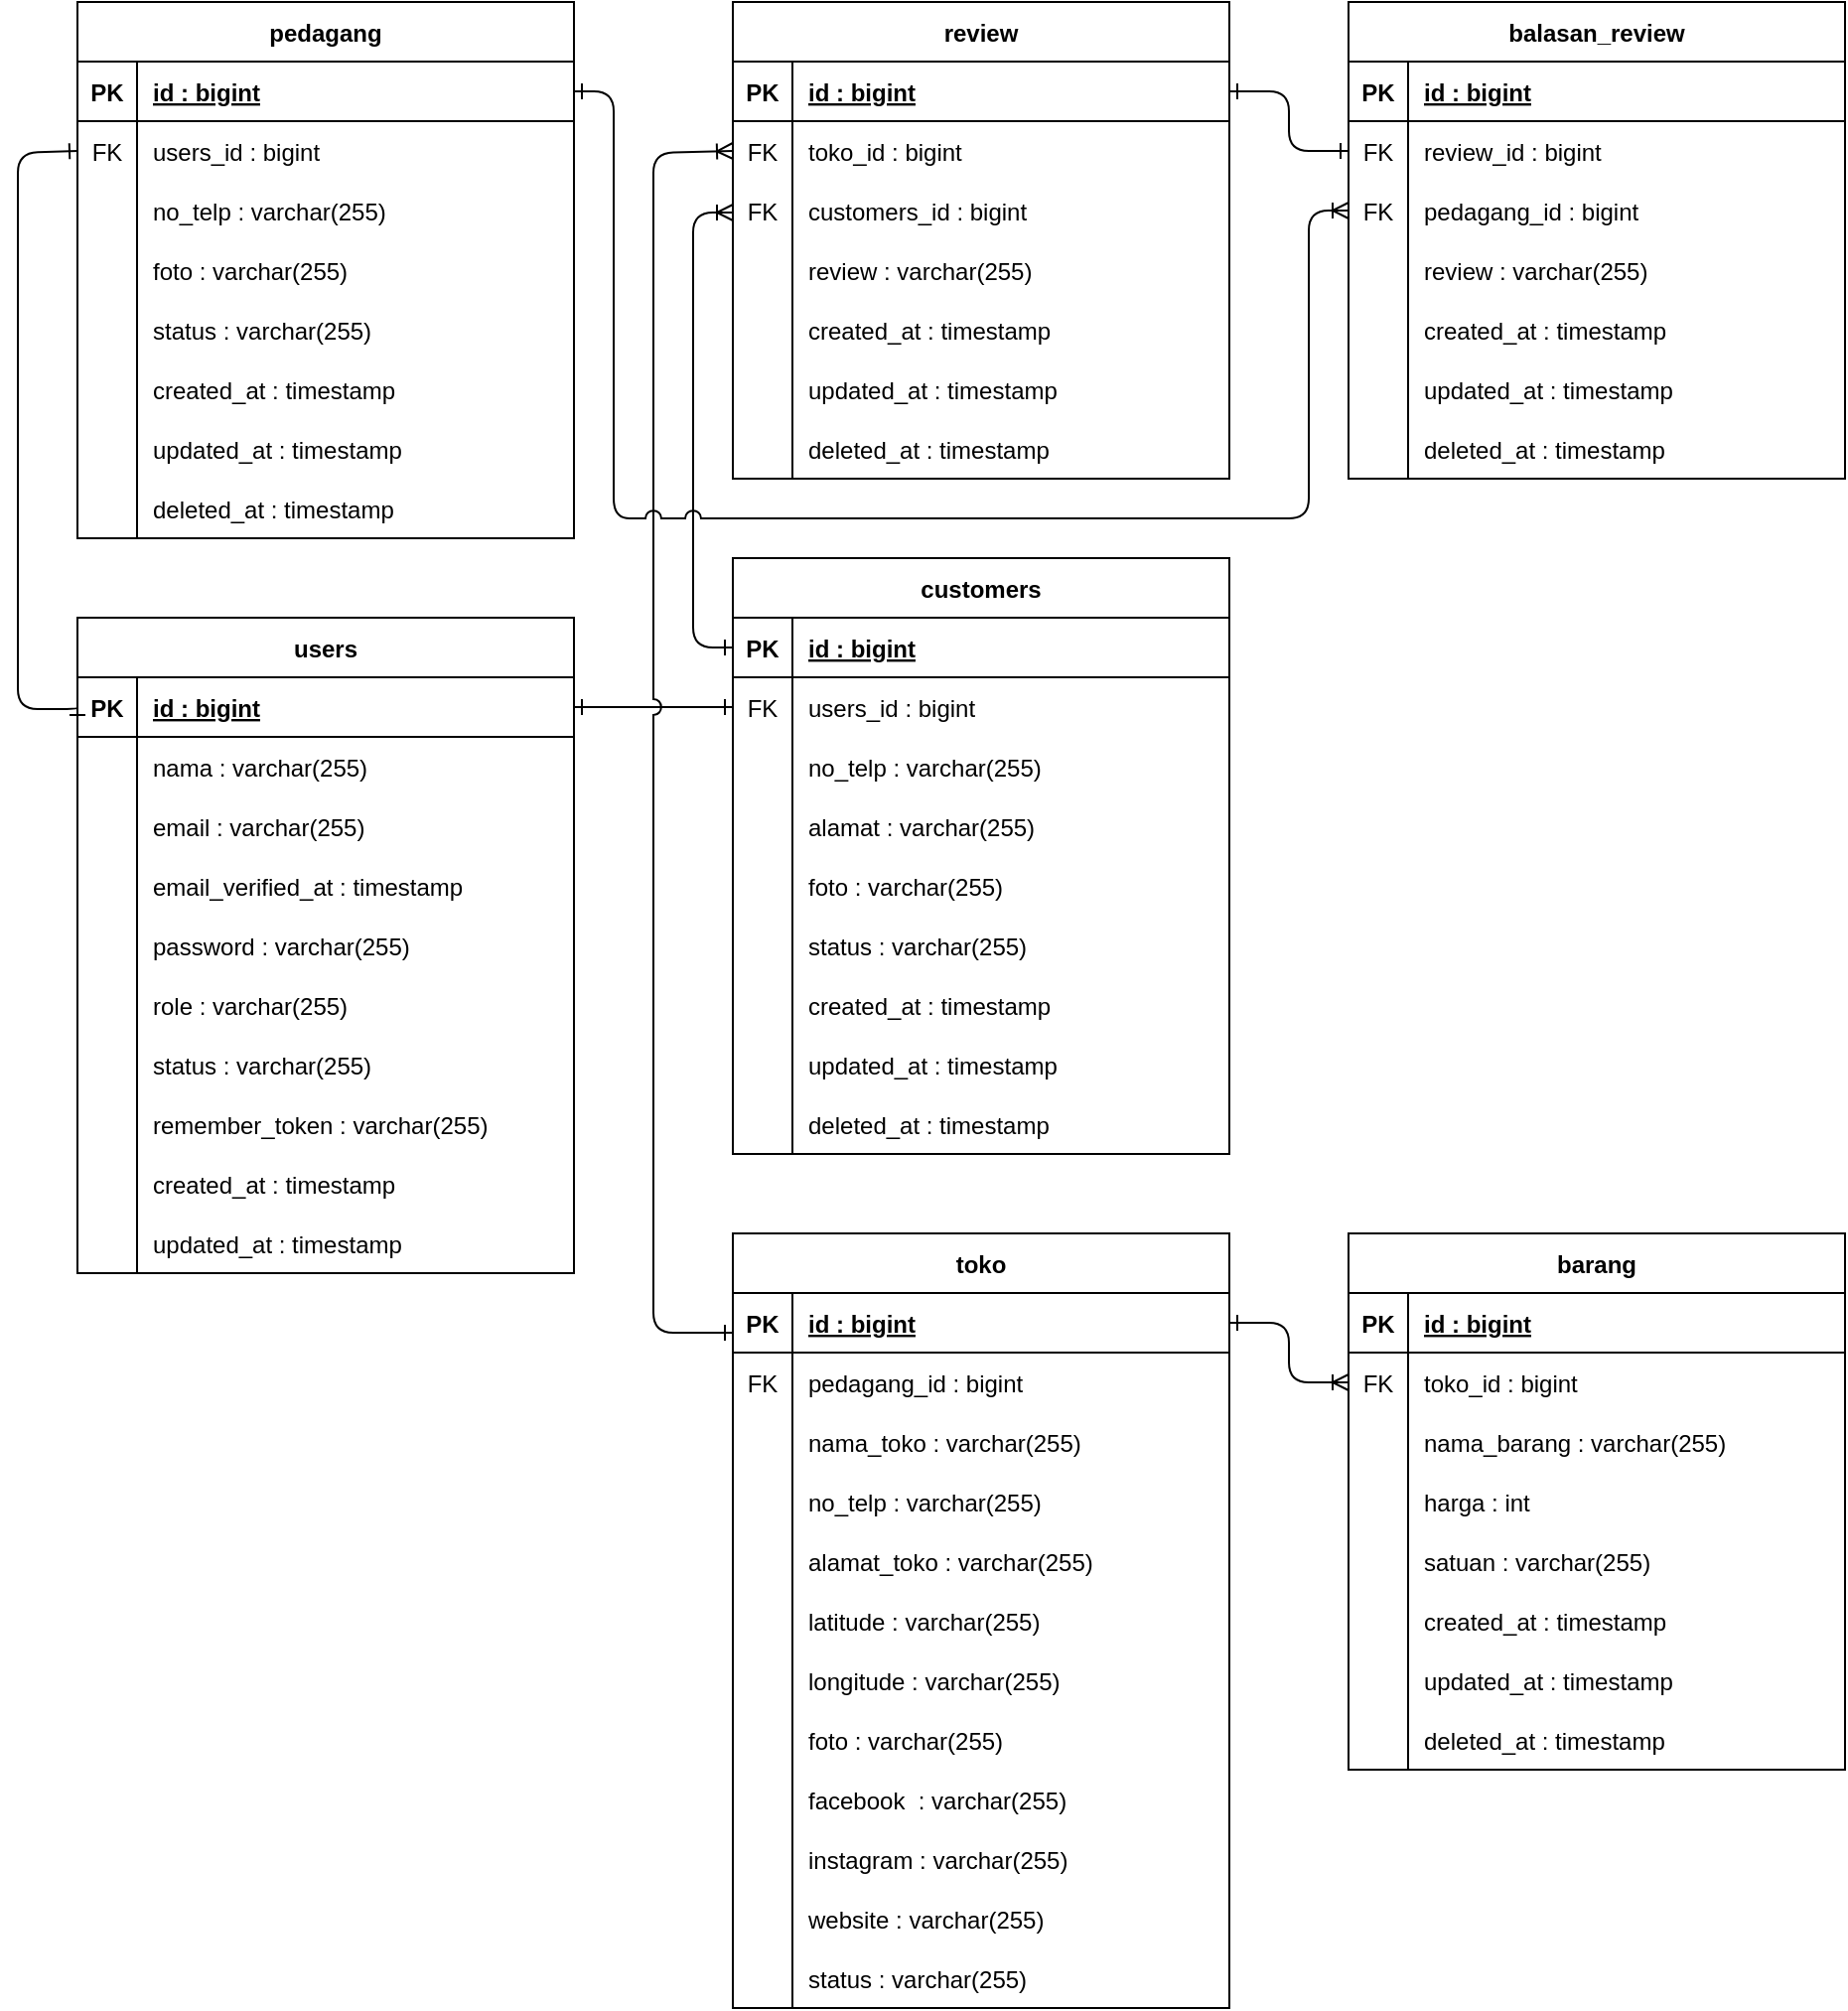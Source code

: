 <mxfile version="14.1.8" type="device"><diagram id="R2lEEEUBdFMjLlhIrx00" name="Page-1"><mxGraphModel dx="1718" dy="1604" grid="1" gridSize="10" guides="1" tooltips="1" connect="1" arrows="1" fold="1" page="1" pageScale="1" pageWidth="850" pageHeight="1100" math="0" shadow="0" extFonts="Permanent Marker^https://fonts.googleapis.com/css?family=Permanent+Marker"><root><mxCell id="0"/><mxCell id="1" parent="0"/><mxCell id="SlNApLZYFuil_obbDDsA-58" value="toko" style="shape=table;startSize=30;container=1;collapsible=1;childLayout=tableLayout;fixedRows=1;rowLines=0;fontStyle=1;align=center;resizeLast=1;" parent="1" vertex="1"><mxGeometry x="-400" y="-420" width="250" height="390" as="geometry"><mxRectangle x="400" y="270" width="100" height="30" as="alternateBounds"/></mxGeometry></mxCell><mxCell id="SlNApLZYFuil_obbDDsA-59" value="" style="shape=partialRectangle;collapsible=0;dropTarget=0;pointerEvents=0;fillColor=none;points=[[0,0.5],[1,0.5]];portConstraint=eastwest;top=0;left=0;right=0;bottom=1;" parent="SlNApLZYFuil_obbDDsA-58" vertex="1"><mxGeometry y="30" width="250" height="30" as="geometry"/></mxCell><mxCell id="SlNApLZYFuil_obbDDsA-60" value="PK" style="shape=partialRectangle;overflow=hidden;connectable=0;fillColor=none;top=0;left=0;bottom=0;right=0;fontStyle=1;" parent="SlNApLZYFuil_obbDDsA-59" vertex="1"><mxGeometry width="30" height="30" as="geometry"/></mxCell><mxCell id="SlNApLZYFuil_obbDDsA-61" value="id : bigint" style="shape=partialRectangle;overflow=hidden;connectable=0;fillColor=none;top=0;left=0;bottom=0;right=0;align=left;spacingLeft=6;fontStyle=5;" parent="SlNApLZYFuil_obbDDsA-59" vertex="1"><mxGeometry x="30" width="220" height="30" as="geometry"/></mxCell><mxCell id="SlNApLZYFuil_obbDDsA-62" value="" style="shape=partialRectangle;collapsible=0;dropTarget=0;pointerEvents=0;fillColor=none;points=[[0,0.5],[1,0.5]];portConstraint=eastwest;top=0;left=0;right=0;bottom=0;" parent="SlNApLZYFuil_obbDDsA-58" vertex="1"><mxGeometry y="60" width="250" height="30" as="geometry"/></mxCell><mxCell id="SlNApLZYFuil_obbDDsA-63" value="FK" style="shape=partialRectangle;overflow=hidden;connectable=0;fillColor=none;top=0;left=0;bottom=0;right=0;" parent="SlNApLZYFuil_obbDDsA-62" vertex="1"><mxGeometry width="30" height="30" as="geometry"/></mxCell><mxCell id="SlNApLZYFuil_obbDDsA-64" value="pedagang_id : bigint" style="shape=partialRectangle;overflow=hidden;connectable=0;fillColor=none;top=0;left=0;bottom=0;right=0;align=left;spacingLeft=6;" parent="SlNApLZYFuil_obbDDsA-62" vertex="1"><mxGeometry x="30" width="220" height="30" as="geometry"/></mxCell><mxCell id="SlNApLZYFuil_obbDDsA-65" value="" style="shape=partialRectangle;collapsible=0;dropTarget=0;pointerEvents=0;fillColor=none;points=[[0,0.5],[1,0.5]];portConstraint=eastwest;top=0;left=0;right=0;bottom=0;" parent="SlNApLZYFuil_obbDDsA-58" vertex="1"><mxGeometry y="90" width="250" height="30" as="geometry"/></mxCell><mxCell id="SlNApLZYFuil_obbDDsA-66" value="" style="shape=partialRectangle;overflow=hidden;connectable=0;fillColor=none;top=0;left=0;bottom=0;right=0;" parent="SlNApLZYFuil_obbDDsA-65" vertex="1"><mxGeometry width="30" height="30" as="geometry"/></mxCell><mxCell id="SlNApLZYFuil_obbDDsA-67" value="nama_toko : varchar(255)" style="shape=partialRectangle;overflow=hidden;connectable=0;fillColor=none;top=0;left=0;bottom=0;right=0;align=left;spacingLeft=6;" parent="SlNApLZYFuil_obbDDsA-65" vertex="1"><mxGeometry x="30" width="220" height="30" as="geometry"/></mxCell><mxCell id="SlNApLZYFuil_obbDDsA-68" value="" style="shape=partialRectangle;collapsible=0;dropTarget=0;pointerEvents=0;fillColor=none;points=[[0,0.5],[1,0.5]];portConstraint=eastwest;top=0;left=0;right=0;bottom=0;" parent="SlNApLZYFuil_obbDDsA-58" vertex="1"><mxGeometry y="120" width="250" height="30" as="geometry"/></mxCell><mxCell id="SlNApLZYFuil_obbDDsA-69" value="" style="shape=partialRectangle;overflow=hidden;connectable=0;fillColor=none;top=0;left=0;bottom=0;right=0;" parent="SlNApLZYFuil_obbDDsA-68" vertex="1"><mxGeometry width="30" height="30" as="geometry"/></mxCell><mxCell id="SlNApLZYFuil_obbDDsA-70" value="no_telp : varchar(255)" style="shape=partialRectangle;overflow=hidden;connectable=0;fillColor=none;top=0;left=0;bottom=0;right=0;align=left;spacingLeft=6;" parent="SlNApLZYFuil_obbDDsA-68" vertex="1"><mxGeometry x="30" width="220" height="30" as="geometry"/></mxCell><mxCell id="SlNApLZYFuil_obbDDsA-71" value="" style="shape=partialRectangle;collapsible=0;dropTarget=0;pointerEvents=0;fillColor=none;points=[[0,0.5],[1,0.5]];portConstraint=eastwest;top=0;left=0;right=0;bottom=0;" parent="SlNApLZYFuil_obbDDsA-58" vertex="1"><mxGeometry y="150" width="250" height="30" as="geometry"/></mxCell><mxCell id="SlNApLZYFuil_obbDDsA-72" value="" style="shape=partialRectangle;overflow=hidden;connectable=0;fillColor=none;top=0;left=0;bottom=0;right=0;" parent="SlNApLZYFuil_obbDDsA-71" vertex="1"><mxGeometry width="30" height="30" as="geometry"/></mxCell><mxCell id="SlNApLZYFuil_obbDDsA-73" value="alamat_toko : varchar(255)" style="shape=partialRectangle;overflow=hidden;connectable=0;fillColor=none;top=0;left=0;bottom=0;right=0;align=left;spacingLeft=6;" parent="SlNApLZYFuil_obbDDsA-71" vertex="1"><mxGeometry x="30" width="220" height="30" as="geometry"/></mxCell><mxCell id="SlNApLZYFuil_obbDDsA-74" value="" style="shape=partialRectangle;collapsible=0;dropTarget=0;pointerEvents=0;fillColor=none;points=[[0,0.5],[1,0.5]];portConstraint=eastwest;top=0;left=0;right=0;bottom=0;" parent="SlNApLZYFuil_obbDDsA-58" vertex="1"><mxGeometry y="180" width="250" height="30" as="geometry"/></mxCell><mxCell id="SlNApLZYFuil_obbDDsA-75" value="" style="shape=partialRectangle;overflow=hidden;connectable=0;fillColor=none;top=0;left=0;bottom=0;right=0;" parent="SlNApLZYFuil_obbDDsA-74" vertex="1"><mxGeometry width="30" height="30" as="geometry"/></mxCell><mxCell id="SlNApLZYFuil_obbDDsA-76" value="latitude : varchar(255)" style="shape=partialRectangle;overflow=hidden;connectable=0;fillColor=none;top=0;left=0;bottom=0;right=0;align=left;spacingLeft=6;" parent="SlNApLZYFuil_obbDDsA-74" vertex="1"><mxGeometry x="30" width="220" height="30" as="geometry"/></mxCell><mxCell id="SlNApLZYFuil_obbDDsA-83" value="" style="shape=partialRectangle;collapsible=0;dropTarget=0;pointerEvents=0;fillColor=none;points=[[0,0.5],[1,0.5]];portConstraint=eastwest;top=0;left=0;right=0;bottom=0;" parent="SlNApLZYFuil_obbDDsA-58" vertex="1"><mxGeometry y="210" width="250" height="30" as="geometry"/></mxCell><mxCell id="SlNApLZYFuil_obbDDsA-84" value="" style="shape=partialRectangle;overflow=hidden;connectable=0;fillColor=none;top=0;left=0;bottom=0;right=0;" parent="SlNApLZYFuil_obbDDsA-83" vertex="1"><mxGeometry width="30" height="30" as="geometry"/></mxCell><mxCell id="SlNApLZYFuil_obbDDsA-85" value="longitude : varchar(255)" style="shape=partialRectangle;overflow=hidden;connectable=0;fillColor=none;top=0;left=0;bottom=0;right=0;align=left;spacingLeft=6;" parent="SlNApLZYFuil_obbDDsA-83" vertex="1"><mxGeometry x="30" width="220" height="30" as="geometry"/></mxCell><mxCell id="SlNApLZYFuil_obbDDsA-113" value="" style="shape=partialRectangle;collapsible=0;dropTarget=0;pointerEvents=0;fillColor=none;points=[[0,0.5],[1,0.5]];portConstraint=eastwest;top=0;left=0;right=0;bottom=0;" parent="SlNApLZYFuil_obbDDsA-58" vertex="1"><mxGeometry y="240" width="250" height="30" as="geometry"/></mxCell><mxCell id="SlNApLZYFuil_obbDDsA-114" value="" style="shape=partialRectangle;overflow=hidden;connectable=0;fillColor=none;top=0;left=0;bottom=0;right=0;" parent="SlNApLZYFuil_obbDDsA-113" vertex="1"><mxGeometry width="30" height="30" as="geometry"/></mxCell><mxCell id="SlNApLZYFuil_obbDDsA-115" value="foto : varchar(255)" style="shape=partialRectangle;overflow=hidden;connectable=0;fillColor=none;top=0;left=0;bottom=0;right=0;align=left;spacingLeft=6;" parent="SlNApLZYFuil_obbDDsA-113" vertex="1"><mxGeometry x="30" width="220" height="30" as="geometry"/></mxCell><mxCell id="SlNApLZYFuil_obbDDsA-86" value="" style="shape=partialRectangle;collapsible=0;dropTarget=0;pointerEvents=0;fillColor=none;points=[[0,0.5],[1,0.5]];portConstraint=eastwest;top=0;left=0;right=0;bottom=0;" parent="SlNApLZYFuil_obbDDsA-58" vertex="1"><mxGeometry y="270" width="250" height="30" as="geometry"/></mxCell><mxCell id="SlNApLZYFuil_obbDDsA-87" value="" style="shape=partialRectangle;overflow=hidden;connectable=0;fillColor=none;top=0;left=0;bottom=0;right=0;" parent="SlNApLZYFuil_obbDDsA-86" vertex="1"><mxGeometry width="30" height="30" as="geometry"/></mxCell><mxCell id="SlNApLZYFuil_obbDDsA-88" value="facebook  : varchar(255)" style="shape=partialRectangle;overflow=hidden;connectable=0;fillColor=none;top=0;left=0;bottom=0;right=0;align=left;spacingLeft=6;" parent="SlNApLZYFuil_obbDDsA-86" vertex="1"><mxGeometry x="30" width="220" height="30" as="geometry"/></mxCell><mxCell id="SlNApLZYFuil_obbDDsA-89" value="" style="shape=partialRectangle;collapsible=0;dropTarget=0;pointerEvents=0;fillColor=none;points=[[0,0.5],[1,0.5]];portConstraint=eastwest;top=0;left=0;right=0;bottom=0;" parent="SlNApLZYFuil_obbDDsA-58" vertex="1"><mxGeometry y="300" width="250" height="30" as="geometry"/></mxCell><mxCell id="SlNApLZYFuil_obbDDsA-90" value="" style="shape=partialRectangle;overflow=hidden;connectable=0;fillColor=none;top=0;left=0;bottom=0;right=0;" parent="SlNApLZYFuil_obbDDsA-89" vertex="1"><mxGeometry width="30" height="30" as="geometry"/></mxCell><mxCell id="SlNApLZYFuil_obbDDsA-91" value="instagram : varchar(255)" style="shape=partialRectangle;overflow=hidden;connectable=0;fillColor=none;top=0;left=0;bottom=0;right=0;align=left;spacingLeft=6;" parent="SlNApLZYFuil_obbDDsA-89" vertex="1"><mxGeometry x="30" width="220" height="30" as="geometry"/></mxCell><mxCell id="SlNApLZYFuil_obbDDsA-92" value="" style="shape=partialRectangle;collapsible=0;dropTarget=0;pointerEvents=0;fillColor=none;points=[[0,0.5],[1,0.5]];portConstraint=eastwest;top=0;left=0;right=0;bottom=0;" parent="SlNApLZYFuil_obbDDsA-58" vertex="1"><mxGeometry y="330" width="250" height="30" as="geometry"/></mxCell><mxCell id="SlNApLZYFuil_obbDDsA-93" value="" style="shape=partialRectangle;overflow=hidden;connectable=0;fillColor=none;top=0;left=0;bottom=0;right=0;" parent="SlNApLZYFuil_obbDDsA-92" vertex="1"><mxGeometry width="30" height="30" as="geometry"/></mxCell><mxCell id="SlNApLZYFuil_obbDDsA-94" value="website : varchar(255)" style="shape=partialRectangle;overflow=hidden;connectable=0;fillColor=none;top=0;left=0;bottom=0;right=0;align=left;spacingLeft=6;" parent="SlNApLZYFuil_obbDDsA-92" vertex="1"><mxGeometry x="30" width="220" height="30" as="geometry"/></mxCell><mxCell id="SlNApLZYFuil_obbDDsA-95" value="" style="shape=partialRectangle;collapsible=0;dropTarget=0;pointerEvents=0;fillColor=none;points=[[0,0.5],[1,0.5]];portConstraint=eastwest;top=0;left=0;right=0;bottom=0;" parent="SlNApLZYFuil_obbDDsA-58" vertex="1"><mxGeometry y="360" width="250" height="30" as="geometry"/></mxCell><mxCell id="SlNApLZYFuil_obbDDsA-96" value="" style="shape=partialRectangle;overflow=hidden;connectable=0;fillColor=none;top=0;left=0;bottom=0;right=0;" parent="SlNApLZYFuil_obbDDsA-95" vertex="1"><mxGeometry width="30" height="30" as="geometry"/></mxCell><mxCell id="SlNApLZYFuil_obbDDsA-97" value="status : varchar(255)" style="shape=partialRectangle;overflow=hidden;connectable=0;fillColor=none;top=0;left=0;bottom=0;right=0;align=left;spacingLeft=6;" parent="SlNApLZYFuil_obbDDsA-95" vertex="1"><mxGeometry x="30" width="220" height="30" as="geometry"/></mxCell><mxCell id="SlNApLZYFuil_obbDDsA-282" value="review" style="shape=table;startSize=30;container=1;collapsible=1;childLayout=tableLayout;fixedRows=1;rowLines=0;fontStyle=1;align=center;resizeLast=1;" parent="1" vertex="1"><mxGeometry x="-400" y="-1040" width="250" height="240" as="geometry"><mxRectangle x="400" y="270" width="100" height="30" as="alternateBounds"/></mxGeometry></mxCell><mxCell id="SlNApLZYFuil_obbDDsA-283" value="" style="shape=partialRectangle;collapsible=0;dropTarget=0;pointerEvents=0;fillColor=none;points=[[0,0.5],[1,0.5]];portConstraint=eastwest;top=0;left=0;right=0;bottom=1;" parent="SlNApLZYFuil_obbDDsA-282" vertex="1"><mxGeometry y="30" width="250" height="30" as="geometry"/></mxCell><mxCell id="SlNApLZYFuil_obbDDsA-284" value="PK" style="shape=partialRectangle;overflow=hidden;connectable=0;fillColor=none;top=0;left=0;bottom=0;right=0;fontStyle=1;" parent="SlNApLZYFuil_obbDDsA-283" vertex="1"><mxGeometry width="30" height="30" as="geometry"/></mxCell><mxCell id="SlNApLZYFuil_obbDDsA-285" value="id : bigint" style="shape=partialRectangle;overflow=hidden;connectable=0;fillColor=none;top=0;left=0;bottom=0;right=0;align=left;spacingLeft=6;fontStyle=5;" parent="SlNApLZYFuil_obbDDsA-283" vertex="1"><mxGeometry x="30" width="220" height="30" as="geometry"/></mxCell><mxCell id="SlNApLZYFuil_obbDDsA-286" value="" style="shape=partialRectangle;collapsible=0;dropTarget=0;pointerEvents=0;fillColor=none;points=[[0,0.5],[1,0.5]];portConstraint=eastwest;top=0;left=0;right=0;bottom=0;" parent="SlNApLZYFuil_obbDDsA-282" vertex="1"><mxGeometry y="60" width="250" height="30" as="geometry"/></mxCell><mxCell id="SlNApLZYFuil_obbDDsA-287" value="FK" style="shape=partialRectangle;overflow=hidden;connectable=0;fillColor=none;top=0;left=0;bottom=0;right=0;" parent="SlNApLZYFuil_obbDDsA-286" vertex="1"><mxGeometry width="30" height="30" as="geometry"/></mxCell><mxCell id="SlNApLZYFuil_obbDDsA-288" value="toko_id : bigint" style="shape=partialRectangle;overflow=hidden;connectable=0;fillColor=none;top=0;left=0;bottom=0;right=0;align=left;spacingLeft=6;" parent="SlNApLZYFuil_obbDDsA-286" vertex="1"><mxGeometry x="30" width="220" height="30" as="geometry"/></mxCell><mxCell id="SlNApLZYFuil_obbDDsA-609" value="" style="shape=partialRectangle;collapsible=0;dropTarget=0;pointerEvents=0;fillColor=none;points=[[0,0.5],[1,0.5]];portConstraint=eastwest;top=0;left=0;right=0;bottom=0;" parent="SlNApLZYFuil_obbDDsA-282" vertex="1"><mxGeometry y="90" width="250" height="30" as="geometry"/></mxCell><mxCell id="SlNApLZYFuil_obbDDsA-610" value="FK" style="shape=partialRectangle;overflow=hidden;connectable=0;fillColor=none;top=0;left=0;bottom=0;right=0;" parent="SlNApLZYFuil_obbDDsA-609" vertex="1"><mxGeometry width="30" height="30" as="geometry"/></mxCell><mxCell id="SlNApLZYFuil_obbDDsA-611" value="customers_id : bigint" style="shape=partialRectangle;overflow=hidden;connectable=0;fillColor=none;top=0;left=0;bottom=0;right=0;align=left;spacingLeft=6;" parent="SlNApLZYFuil_obbDDsA-609" vertex="1"><mxGeometry x="30" width="220" height="30" as="geometry"/></mxCell><mxCell id="SlNApLZYFuil_obbDDsA-289" value="" style="shape=partialRectangle;collapsible=0;dropTarget=0;pointerEvents=0;fillColor=none;points=[[0,0.5],[1,0.5]];portConstraint=eastwest;top=0;left=0;right=0;bottom=0;" parent="SlNApLZYFuil_obbDDsA-282" vertex="1"><mxGeometry y="120" width="250" height="30" as="geometry"/></mxCell><mxCell id="SlNApLZYFuil_obbDDsA-290" value="" style="shape=partialRectangle;overflow=hidden;connectable=0;fillColor=none;top=0;left=0;bottom=0;right=0;" parent="SlNApLZYFuil_obbDDsA-289" vertex="1"><mxGeometry width="30" height="30" as="geometry"/></mxCell><mxCell id="SlNApLZYFuil_obbDDsA-291" value="review : varchar(255)" style="shape=partialRectangle;overflow=hidden;connectable=0;fillColor=none;top=0;left=0;bottom=0;right=0;align=left;spacingLeft=6;" parent="SlNApLZYFuil_obbDDsA-289" vertex="1"><mxGeometry x="30" width="220" height="30" as="geometry"/></mxCell><mxCell id="SlNApLZYFuil_obbDDsA-292" value="" style="shape=partialRectangle;collapsible=0;dropTarget=0;pointerEvents=0;fillColor=none;points=[[0,0.5],[1,0.5]];portConstraint=eastwest;top=0;left=0;right=0;bottom=0;" parent="SlNApLZYFuil_obbDDsA-282" vertex="1"><mxGeometry y="150" width="250" height="30" as="geometry"/></mxCell><mxCell id="SlNApLZYFuil_obbDDsA-293" value="" style="shape=partialRectangle;overflow=hidden;connectable=0;fillColor=none;top=0;left=0;bottom=0;right=0;" parent="SlNApLZYFuil_obbDDsA-292" vertex="1"><mxGeometry width="30" height="30" as="geometry"/></mxCell><mxCell id="SlNApLZYFuil_obbDDsA-294" value="created_at : timestamp" style="shape=partialRectangle;overflow=hidden;connectable=0;fillColor=none;top=0;left=0;bottom=0;right=0;align=left;spacingLeft=6;" parent="SlNApLZYFuil_obbDDsA-292" vertex="1"><mxGeometry x="30" width="220" height="30" as="geometry"/></mxCell><mxCell id="SlNApLZYFuil_obbDDsA-295" value="" style="shape=partialRectangle;collapsible=0;dropTarget=0;pointerEvents=0;fillColor=none;points=[[0,0.5],[1,0.5]];portConstraint=eastwest;top=0;left=0;right=0;bottom=0;" parent="SlNApLZYFuil_obbDDsA-282" vertex="1"><mxGeometry y="180" width="250" height="30" as="geometry"/></mxCell><mxCell id="SlNApLZYFuil_obbDDsA-296" value="" style="shape=partialRectangle;overflow=hidden;connectable=0;fillColor=none;top=0;left=0;bottom=0;right=0;" parent="SlNApLZYFuil_obbDDsA-295" vertex="1"><mxGeometry width="30" height="30" as="geometry"/></mxCell><mxCell id="SlNApLZYFuil_obbDDsA-297" value="updated_at : timestamp" style="shape=partialRectangle;overflow=hidden;connectable=0;fillColor=none;top=0;left=0;bottom=0;right=0;align=left;spacingLeft=6;" parent="SlNApLZYFuil_obbDDsA-295" vertex="1"><mxGeometry x="30" width="220" height="30" as="geometry"/></mxCell><mxCell id="SlNApLZYFuil_obbDDsA-298" value="" style="shape=partialRectangle;collapsible=0;dropTarget=0;pointerEvents=0;fillColor=none;points=[[0,0.5],[1,0.5]];portConstraint=eastwest;top=0;left=0;right=0;bottom=0;" parent="SlNApLZYFuil_obbDDsA-282" vertex="1"><mxGeometry y="210" width="250" height="30" as="geometry"/></mxCell><mxCell id="SlNApLZYFuil_obbDDsA-299" value="" style="shape=partialRectangle;overflow=hidden;connectable=0;fillColor=none;top=0;left=0;bottom=0;right=0;" parent="SlNApLZYFuil_obbDDsA-298" vertex="1"><mxGeometry width="30" height="30" as="geometry"/></mxCell><mxCell id="SlNApLZYFuil_obbDDsA-300" value="deleted_at : timestamp" style="shape=partialRectangle;overflow=hidden;connectable=0;fillColor=none;top=0;left=0;bottom=0;right=0;align=left;spacingLeft=6;" parent="SlNApLZYFuil_obbDDsA-298" vertex="1"><mxGeometry x="30" width="220" height="30" as="geometry"/></mxCell><mxCell id="lKht72LecYx6bqZnu9uR-87" value="pedagang" style="shape=table;startSize=30;container=1;collapsible=1;childLayout=tableLayout;fixedRows=1;rowLines=0;fontStyle=1;align=center;resizeLast=1;" parent="1" vertex="1"><mxGeometry x="-730" y="-1040" width="250" height="270" as="geometry"><mxRectangle x="400" y="270" width="100" height="30" as="alternateBounds"/></mxGeometry></mxCell><mxCell id="lKht72LecYx6bqZnu9uR-88" value="" style="shape=partialRectangle;collapsible=0;dropTarget=0;pointerEvents=0;fillColor=none;points=[[0,0.5],[1,0.5]];portConstraint=eastwest;top=0;left=0;right=0;bottom=1;" parent="lKht72LecYx6bqZnu9uR-87" vertex="1"><mxGeometry y="30" width="250" height="30" as="geometry"/></mxCell><mxCell id="lKht72LecYx6bqZnu9uR-89" value="PK" style="shape=partialRectangle;overflow=hidden;connectable=0;fillColor=none;top=0;left=0;bottom=0;right=0;fontStyle=1;" parent="lKht72LecYx6bqZnu9uR-88" vertex="1"><mxGeometry width="30" height="30" as="geometry"/></mxCell><mxCell id="lKht72LecYx6bqZnu9uR-90" value="id : bigint" style="shape=partialRectangle;overflow=hidden;connectable=0;fillColor=none;top=0;left=0;bottom=0;right=0;align=left;spacingLeft=6;fontStyle=5;" parent="lKht72LecYx6bqZnu9uR-88" vertex="1"><mxGeometry x="30" width="220" height="30" as="geometry"/></mxCell><mxCell id="lKht72LecYx6bqZnu9uR-91" value="" style="shape=partialRectangle;collapsible=0;dropTarget=0;pointerEvents=0;fillColor=none;points=[[0,0.5],[1,0.5]];portConstraint=eastwest;top=0;left=0;right=0;bottom=0;" parent="lKht72LecYx6bqZnu9uR-87" vertex="1"><mxGeometry y="60" width="250" height="30" as="geometry"/></mxCell><mxCell id="lKht72LecYx6bqZnu9uR-92" value="FK" style="shape=partialRectangle;overflow=hidden;connectable=0;fillColor=none;top=0;left=0;bottom=0;right=0;" parent="lKht72LecYx6bqZnu9uR-91" vertex="1"><mxGeometry width="30" height="30" as="geometry"/></mxCell><mxCell id="lKht72LecYx6bqZnu9uR-93" value="users_id : bigint" style="shape=partialRectangle;overflow=hidden;connectable=0;fillColor=none;top=0;left=0;bottom=0;right=0;align=left;spacingLeft=6;" parent="lKht72LecYx6bqZnu9uR-91" vertex="1"><mxGeometry x="30" width="220" height="30" as="geometry"/></mxCell><mxCell id="lKht72LecYx6bqZnu9uR-94" value="" style="shape=partialRectangle;collapsible=0;dropTarget=0;pointerEvents=0;fillColor=none;points=[[0,0.5],[1,0.5]];portConstraint=eastwest;top=0;left=0;right=0;bottom=0;" parent="lKht72LecYx6bqZnu9uR-87" vertex="1"><mxGeometry y="90" width="250" height="30" as="geometry"/></mxCell><mxCell id="lKht72LecYx6bqZnu9uR-95" value="" style="shape=partialRectangle;overflow=hidden;connectable=0;fillColor=none;top=0;left=0;bottom=0;right=0;" parent="lKht72LecYx6bqZnu9uR-94" vertex="1"><mxGeometry width="30" height="30" as="geometry"/></mxCell><mxCell id="lKht72LecYx6bqZnu9uR-96" value="no_telp : varchar(255)" style="shape=partialRectangle;overflow=hidden;connectable=0;fillColor=none;top=0;left=0;bottom=0;right=0;align=left;spacingLeft=6;" parent="lKht72LecYx6bqZnu9uR-94" vertex="1"><mxGeometry x="30" width="220" height="30" as="geometry"/></mxCell><mxCell id="lKht72LecYx6bqZnu9uR-120" value="" style="shape=partialRectangle;collapsible=0;dropTarget=0;pointerEvents=0;fillColor=none;points=[[0,0.5],[1,0.5]];portConstraint=eastwest;top=0;left=0;right=0;bottom=0;" parent="lKht72LecYx6bqZnu9uR-87" vertex="1"><mxGeometry y="120" width="250" height="30" as="geometry"/></mxCell><mxCell id="lKht72LecYx6bqZnu9uR-121" value="" style="shape=partialRectangle;overflow=hidden;connectable=0;fillColor=none;top=0;left=0;bottom=0;right=0;" parent="lKht72LecYx6bqZnu9uR-120" vertex="1"><mxGeometry width="30" height="30" as="geometry"/></mxCell><mxCell id="lKht72LecYx6bqZnu9uR-122" value="foto : varchar(255)" style="shape=partialRectangle;overflow=hidden;connectable=0;fillColor=none;top=0;left=0;bottom=0;right=0;align=left;spacingLeft=6;" parent="lKht72LecYx6bqZnu9uR-120" vertex="1"><mxGeometry x="30" width="220" height="30" as="geometry"/></mxCell><mxCell id="lKht72LecYx6bqZnu9uR-97" value="" style="shape=partialRectangle;collapsible=0;dropTarget=0;pointerEvents=0;fillColor=none;points=[[0,0.5],[1,0.5]];portConstraint=eastwest;top=0;left=0;right=0;bottom=0;" parent="lKht72LecYx6bqZnu9uR-87" vertex="1"><mxGeometry y="150" width="250" height="30" as="geometry"/></mxCell><mxCell id="lKht72LecYx6bqZnu9uR-98" value="" style="shape=partialRectangle;overflow=hidden;connectable=0;fillColor=none;top=0;left=0;bottom=0;right=0;" parent="lKht72LecYx6bqZnu9uR-97" vertex="1"><mxGeometry width="30" height="30" as="geometry"/></mxCell><mxCell id="lKht72LecYx6bqZnu9uR-99" value="status : varchar(255)" style="shape=partialRectangle;overflow=hidden;connectable=0;fillColor=none;top=0;left=0;bottom=0;right=0;align=left;spacingLeft=6;" parent="lKht72LecYx6bqZnu9uR-97" vertex="1"><mxGeometry x="30" width="220" height="30" as="geometry"/></mxCell><mxCell id="lKht72LecYx6bqZnu9uR-100" value="" style="shape=partialRectangle;collapsible=0;dropTarget=0;pointerEvents=0;fillColor=none;points=[[0,0.5],[1,0.5]];portConstraint=eastwest;top=0;left=0;right=0;bottom=0;" parent="lKht72LecYx6bqZnu9uR-87" vertex="1"><mxGeometry y="180" width="250" height="30" as="geometry"/></mxCell><mxCell id="lKht72LecYx6bqZnu9uR-101" value="" style="shape=partialRectangle;overflow=hidden;connectable=0;fillColor=none;top=0;left=0;bottom=0;right=0;" parent="lKht72LecYx6bqZnu9uR-100" vertex="1"><mxGeometry width="30" height="30" as="geometry"/></mxCell><mxCell id="lKht72LecYx6bqZnu9uR-102" value="created_at : timestamp" style="shape=partialRectangle;overflow=hidden;connectable=0;fillColor=none;top=0;left=0;bottom=0;right=0;align=left;spacingLeft=6;" parent="lKht72LecYx6bqZnu9uR-100" vertex="1"><mxGeometry x="30" width="220" height="30" as="geometry"/></mxCell><mxCell id="lKht72LecYx6bqZnu9uR-111" value="" style="shape=partialRectangle;collapsible=0;dropTarget=0;pointerEvents=0;fillColor=none;points=[[0,0.5],[1,0.5]];portConstraint=eastwest;top=0;left=0;right=0;bottom=0;" parent="lKht72LecYx6bqZnu9uR-87" vertex="1"><mxGeometry y="210" width="250" height="30" as="geometry"/></mxCell><mxCell id="lKht72LecYx6bqZnu9uR-112" value="" style="shape=partialRectangle;overflow=hidden;connectable=0;fillColor=none;top=0;left=0;bottom=0;right=0;" parent="lKht72LecYx6bqZnu9uR-111" vertex="1"><mxGeometry width="30" height="30" as="geometry"/></mxCell><mxCell id="lKht72LecYx6bqZnu9uR-113" value="updated_at : timestamp" style="shape=partialRectangle;overflow=hidden;connectable=0;fillColor=none;top=0;left=0;bottom=0;right=0;align=left;spacingLeft=6;" parent="lKht72LecYx6bqZnu9uR-111" vertex="1"><mxGeometry x="30" width="220" height="30" as="geometry"/></mxCell><mxCell id="lKht72LecYx6bqZnu9uR-114" value="" style="shape=partialRectangle;collapsible=0;dropTarget=0;pointerEvents=0;fillColor=none;points=[[0,0.5],[1,0.5]];portConstraint=eastwest;top=0;left=0;right=0;bottom=0;" parent="lKht72LecYx6bqZnu9uR-87" vertex="1"><mxGeometry y="240" width="250" height="30" as="geometry"/></mxCell><mxCell id="lKht72LecYx6bqZnu9uR-115" value="" style="shape=partialRectangle;overflow=hidden;connectable=0;fillColor=none;top=0;left=0;bottom=0;right=0;" parent="lKht72LecYx6bqZnu9uR-114" vertex="1"><mxGeometry width="30" height="30" as="geometry"/></mxCell><mxCell id="lKht72LecYx6bqZnu9uR-116" value="deleted_at : timestamp" style="shape=partialRectangle;overflow=hidden;connectable=0;fillColor=none;top=0;left=0;bottom=0;right=0;align=left;spacingLeft=6;" parent="lKht72LecYx6bqZnu9uR-114" vertex="1"><mxGeometry x="30" width="220" height="30" as="geometry"/></mxCell><mxCell id="lKht72LecYx6bqZnu9uR-124" style="edgeStyle=orthogonalEdgeStyle;rounded=1;orthogonalLoop=1;jettySize=auto;html=1;exitX=0;exitY=0.5;exitDx=0;exitDy=0;entryX=0;entryY=0.5;entryDx=0;entryDy=0;startArrow=ERone;startFill=0;endArrow=ERone;endFill=0;strokeColor=#000000;strokeWidth=1;" parent="1" source="lKht72LecYx6bqZnu9uR-91" target="hzNWlPb9dV8Yp-IQizb--30" edge="1"><mxGeometry relative="1" as="geometry"><Array as="points"><mxPoint x="-760" y="-964"/><mxPoint x="-760" y="-684"/></Array><mxPoint x="-750.0" y="725" as="sourcePoint"/><mxPoint x="-750.0" y="-25" as="targetPoint"/></mxGeometry></mxCell><mxCell id="hzNWlPb9dV8Yp-IQizb--1" value="customers" style="shape=table;startSize=30;container=1;collapsible=1;childLayout=tableLayout;fixedRows=1;rowLines=0;fontStyle=1;align=center;resizeLast=1;" parent="1" vertex="1"><mxGeometry x="-400" y="-760" width="250" height="300" as="geometry"><mxRectangle x="400" y="270" width="100" height="30" as="alternateBounds"/></mxGeometry></mxCell><mxCell id="hzNWlPb9dV8Yp-IQizb--2" value="" style="shape=partialRectangle;collapsible=0;dropTarget=0;pointerEvents=0;fillColor=none;points=[[0,0.5],[1,0.5]];portConstraint=eastwest;top=0;left=0;right=0;bottom=1;" parent="hzNWlPb9dV8Yp-IQizb--1" vertex="1"><mxGeometry y="30" width="250" height="30" as="geometry"/></mxCell><mxCell id="hzNWlPb9dV8Yp-IQizb--3" value="PK" style="shape=partialRectangle;overflow=hidden;connectable=0;fillColor=none;top=0;left=0;bottom=0;right=0;fontStyle=1;" parent="hzNWlPb9dV8Yp-IQizb--2" vertex="1"><mxGeometry width="30" height="30" as="geometry"/></mxCell><mxCell id="hzNWlPb9dV8Yp-IQizb--4" value="id : bigint" style="shape=partialRectangle;overflow=hidden;connectable=0;fillColor=none;top=0;left=0;bottom=0;right=0;align=left;spacingLeft=6;fontStyle=5;" parent="hzNWlPb9dV8Yp-IQizb--2" vertex="1"><mxGeometry x="30" width="220" height="30" as="geometry"/></mxCell><mxCell id="hzNWlPb9dV8Yp-IQizb--5" value="" style="shape=partialRectangle;collapsible=0;dropTarget=0;pointerEvents=0;fillColor=none;points=[[0,0.5],[1,0.5]];portConstraint=eastwest;top=0;left=0;right=0;bottom=0;" parent="hzNWlPb9dV8Yp-IQizb--1" vertex="1"><mxGeometry y="60" width="250" height="30" as="geometry"/></mxCell><mxCell id="hzNWlPb9dV8Yp-IQizb--6" value="FK" style="shape=partialRectangle;overflow=hidden;connectable=0;fillColor=none;top=0;left=0;bottom=0;right=0;" parent="hzNWlPb9dV8Yp-IQizb--5" vertex="1"><mxGeometry width="30" height="30" as="geometry"/></mxCell><mxCell id="hzNWlPb9dV8Yp-IQizb--7" value="users_id : bigint" style="shape=partialRectangle;overflow=hidden;connectable=0;fillColor=none;top=0;left=0;bottom=0;right=0;align=left;spacingLeft=6;" parent="hzNWlPb9dV8Yp-IQizb--5" vertex="1"><mxGeometry x="30" width="220" height="30" as="geometry"/></mxCell><mxCell id="hzNWlPb9dV8Yp-IQizb--8" value="" style="shape=partialRectangle;collapsible=0;dropTarget=0;pointerEvents=0;fillColor=none;points=[[0,0.5],[1,0.5]];portConstraint=eastwest;top=0;left=0;right=0;bottom=0;" parent="hzNWlPb9dV8Yp-IQizb--1" vertex="1"><mxGeometry y="90" width="250" height="30" as="geometry"/></mxCell><mxCell id="hzNWlPb9dV8Yp-IQizb--9" value="" style="shape=partialRectangle;overflow=hidden;connectable=0;fillColor=none;top=0;left=0;bottom=0;right=0;" parent="hzNWlPb9dV8Yp-IQizb--8" vertex="1"><mxGeometry width="30" height="30" as="geometry"/></mxCell><mxCell id="hzNWlPb9dV8Yp-IQizb--10" value="no_telp : varchar(255)" style="shape=partialRectangle;overflow=hidden;connectable=0;fillColor=none;top=0;left=0;bottom=0;right=0;align=left;spacingLeft=6;" parent="hzNWlPb9dV8Yp-IQizb--8" vertex="1"><mxGeometry x="30" width="220" height="30" as="geometry"/></mxCell><mxCell id="hzNWlPb9dV8Yp-IQizb--26" value="" style="shape=partialRectangle;collapsible=0;dropTarget=0;pointerEvents=0;fillColor=none;points=[[0,0.5],[1,0.5]];portConstraint=eastwest;top=0;left=0;right=0;bottom=0;" parent="hzNWlPb9dV8Yp-IQizb--1" vertex="1"><mxGeometry y="120" width="250" height="30" as="geometry"/></mxCell><mxCell id="hzNWlPb9dV8Yp-IQizb--27" value="" style="shape=partialRectangle;overflow=hidden;connectable=0;fillColor=none;top=0;left=0;bottom=0;right=0;" parent="hzNWlPb9dV8Yp-IQizb--26" vertex="1"><mxGeometry width="30" height="30" as="geometry"/></mxCell><mxCell id="hzNWlPb9dV8Yp-IQizb--28" value="alamat : varchar(255)" style="shape=partialRectangle;overflow=hidden;connectable=0;fillColor=none;top=0;left=0;bottom=0;right=0;align=left;spacingLeft=6;" parent="hzNWlPb9dV8Yp-IQizb--26" vertex="1"><mxGeometry x="30" width="220" height="30" as="geometry"/></mxCell><mxCell id="hzNWlPb9dV8Yp-IQizb--11" value="" style="shape=partialRectangle;collapsible=0;dropTarget=0;pointerEvents=0;fillColor=none;points=[[0,0.5],[1,0.5]];portConstraint=eastwest;top=0;left=0;right=0;bottom=0;" parent="hzNWlPb9dV8Yp-IQizb--1" vertex="1"><mxGeometry y="150" width="250" height="30" as="geometry"/></mxCell><mxCell id="hzNWlPb9dV8Yp-IQizb--12" value="" style="shape=partialRectangle;overflow=hidden;connectable=0;fillColor=none;top=0;left=0;bottom=0;right=0;" parent="hzNWlPb9dV8Yp-IQizb--11" vertex="1"><mxGeometry width="30" height="30" as="geometry"/></mxCell><mxCell id="hzNWlPb9dV8Yp-IQizb--13" value="foto : varchar(255)" style="shape=partialRectangle;overflow=hidden;connectable=0;fillColor=none;top=0;left=0;bottom=0;right=0;align=left;spacingLeft=6;" parent="hzNWlPb9dV8Yp-IQizb--11" vertex="1"><mxGeometry x="30" width="220" height="30" as="geometry"/></mxCell><mxCell id="hzNWlPb9dV8Yp-IQizb--14" value="" style="shape=partialRectangle;collapsible=0;dropTarget=0;pointerEvents=0;fillColor=none;points=[[0,0.5],[1,0.5]];portConstraint=eastwest;top=0;left=0;right=0;bottom=0;" parent="hzNWlPb9dV8Yp-IQizb--1" vertex="1"><mxGeometry y="180" width="250" height="30" as="geometry"/></mxCell><mxCell id="hzNWlPb9dV8Yp-IQizb--15" value="" style="shape=partialRectangle;overflow=hidden;connectable=0;fillColor=none;top=0;left=0;bottom=0;right=0;" parent="hzNWlPb9dV8Yp-IQizb--14" vertex="1"><mxGeometry width="30" height="30" as="geometry"/></mxCell><mxCell id="hzNWlPb9dV8Yp-IQizb--16" value="status : varchar(255)" style="shape=partialRectangle;overflow=hidden;connectable=0;fillColor=none;top=0;left=0;bottom=0;right=0;align=left;spacingLeft=6;" parent="hzNWlPb9dV8Yp-IQizb--14" vertex="1"><mxGeometry x="30" width="220" height="30" as="geometry"/></mxCell><mxCell id="hzNWlPb9dV8Yp-IQizb--17" value="" style="shape=partialRectangle;collapsible=0;dropTarget=0;pointerEvents=0;fillColor=none;points=[[0,0.5],[1,0.5]];portConstraint=eastwest;top=0;left=0;right=0;bottom=0;" parent="hzNWlPb9dV8Yp-IQizb--1" vertex="1"><mxGeometry y="210" width="250" height="30" as="geometry"/></mxCell><mxCell id="hzNWlPb9dV8Yp-IQizb--18" value="" style="shape=partialRectangle;overflow=hidden;connectable=0;fillColor=none;top=0;left=0;bottom=0;right=0;" parent="hzNWlPb9dV8Yp-IQizb--17" vertex="1"><mxGeometry width="30" height="30" as="geometry"/></mxCell><mxCell id="hzNWlPb9dV8Yp-IQizb--19" value="created_at : timestamp" style="shape=partialRectangle;overflow=hidden;connectable=0;fillColor=none;top=0;left=0;bottom=0;right=0;align=left;spacingLeft=6;" parent="hzNWlPb9dV8Yp-IQizb--17" vertex="1"><mxGeometry x="30" width="220" height="30" as="geometry"/></mxCell><mxCell id="hzNWlPb9dV8Yp-IQizb--20" value="" style="shape=partialRectangle;collapsible=0;dropTarget=0;pointerEvents=0;fillColor=none;points=[[0,0.5],[1,0.5]];portConstraint=eastwest;top=0;left=0;right=0;bottom=0;" parent="hzNWlPb9dV8Yp-IQizb--1" vertex="1"><mxGeometry y="240" width="250" height="30" as="geometry"/></mxCell><mxCell id="hzNWlPb9dV8Yp-IQizb--21" value="" style="shape=partialRectangle;overflow=hidden;connectable=0;fillColor=none;top=0;left=0;bottom=0;right=0;" parent="hzNWlPb9dV8Yp-IQizb--20" vertex="1"><mxGeometry width="30" height="30" as="geometry"/></mxCell><mxCell id="hzNWlPb9dV8Yp-IQizb--22" value="updated_at : timestamp" style="shape=partialRectangle;overflow=hidden;connectable=0;fillColor=none;top=0;left=0;bottom=0;right=0;align=left;spacingLeft=6;" parent="hzNWlPb9dV8Yp-IQizb--20" vertex="1"><mxGeometry x="30" width="220" height="30" as="geometry"/></mxCell><mxCell id="hzNWlPb9dV8Yp-IQizb--23" value="" style="shape=partialRectangle;collapsible=0;dropTarget=0;pointerEvents=0;fillColor=none;points=[[0,0.5],[1,0.5]];portConstraint=eastwest;top=0;left=0;right=0;bottom=0;" parent="hzNWlPb9dV8Yp-IQizb--1" vertex="1"><mxGeometry y="270" width="250" height="30" as="geometry"/></mxCell><mxCell id="hzNWlPb9dV8Yp-IQizb--24" value="" style="shape=partialRectangle;overflow=hidden;connectable=0;fillColor=none;top=0;left=0;bottom=0;right=0;" parent="hzNWlPb9dV8Yp-IQizb--23" vertex="1"><mxGeometry width="30" height="30" as="geometry"/></mxCell><mxCell id="hzNWlPb9dV8Yp-IQizb--25" value="deleted_at : timestamp" style="shape=partialRectangle;overflow=hidden;connectable=0;fillColor=none;top=0;left=0;bottom=0;right=0;align=left;spacingLeft=6;" parent="hzNWlPb9dV8Yp-IQizb--23" vertex="1"><mxGeometry x="30" width="220" height="30" as="geometry"/></mxCell><mxCell id="hzNWlPb9dV8Yp-IQizb--29" value="users" style="shape=table;startSize=30;container=1;collapsible=1;childLayout=tableLayout;fixedRows=1;rowLines=0;fontStyle=1;align=center;resizeLast=1;" parent="1" vertex="1"><mxGeometry x="-730" y="-730" width="250" height="330" as="geometry"><mxRectangle x="400" y="270" width="100" height="30" as="alternateBounds"/></mxGeometry></mxCell><mxCell id="hzNWlPb9dV8Yp-IQizb--30" value="" style="shape=partialRectangle;collapsible=0;dropTarget=0;pointerEvents=0;fillColor=none;points=[[0,0.5],[1,0.5]];portConstraint=eastwest;top=0;left=0;right=0;bottom=1;" parent="hzNWlPb9dV8Yp-IQizb--29" vertex="1"><mxGeometry y="30" width="250" height="30" as="geometry"/></mxCell><mxCell id="hzNWlPb9dV8Yp-IQizb--31" value="PK" style="shape=partialRectangle;overflow=hidden;connectable=0;fillColor=none;top=0;left=0;bottom=0;right=0;fontStyle=1;" parent="hzNWlPb9dV8Yp-IQizb--30" vertex="1"><mxGeometry width="30" height="30" as="geometry"/></mxCell><mxCell id="hzNWlPb9dV8Yp-IQizb--32" value="id : bigint" style="shape=partialRectangle;overflow=hidden;connectable=0;fillColor=none;top=0;left=0;bottom=0;right=0;align=left;spacingLeft=6;fontStyle=5;" parent="hzNWlPb9dV8Yp-IQizb--30" vertex="1"><mxGeometry x="30" width="220" height="30" as="geometry"/></mxCell><mxCell id="hzNWlPb9dV8Yp-IQizb--33" value="" style="shape=partialRectangle;collapsible=0;dropTarget=0;pointerEvents=0;fillColor=none;points=[[0,0.5],[1,0.5]];portConstraint=eastwest;top=0;left=0;right=0;bottom=0;" parent="hzNWlPb9dV8Yp-IQizb--29" vertex="1"><mxGeometry y="60" width="250" height="30" as="geometry"/></mxCell><mxCell id="hzNWlPb9dV8Yp-IQizb--34" value="" style="shape=partialRectangle;overflow=hidden;connectable=0;fillColor=none;top=0;left=0;bottom=0;right=0;" parent="hzNWlPb9dV8Yp-IQizb--33" vertex="1"><mxGeometry width="30" height="30" as="geometry"/></mxCell><mxCell id="hzNWlPb9dV8Yp-IQizb--35" value="nama : varchar(255)" style="shape=partialRectangle;overflow=hidden;connectable=0;fillColor=none;top=0;left=0;bottom=0;right=0;align=left;spacingLeft=6;" parent="hzNWlPb9dV8Yp-IQizb--33" vertex="1"><mxGeometry x="30" width="220" height="30" as="geometry"/></mxCell><mxCell id="hzNWlPb9dV8Yp-IQizb--36" value="" style="shape=partialRectangle;collapsible=0;dropTarget=0;pointerEvents=0;fillColor=none;points=[[0,0.5],[1,0.5]];portConstraint=eastwest;top=0;left=0;right=0;bottom=0;" parent="hzNWlPb9dV8Yp-IQizb--29" vertex="1"><mxGeometry y="90" width="250" height="30" as="geometry"/></mxCell><mxCell id="hzNWlPb9dV8Yp-IQizb--37" value="" style="shape=partialRectangle;overflow=hidden;connectable=0;fillColor=none;top=0;left=0;bottom=0;right=0;" parent="hzNWlPb9dV8Yp-IQizb--36" vertex="1"><mxGeometry width="30" height="30" as="geometry"/></mxCell><mxCell id="hzNWlPb9dV8Yp-IQizb--38" value="email : varchar(255)" style="shape=partialRectangle;overflow=hidden;connectable=0;fillColor=none;top=0;left=0;bottom=0;right=0;align=left;spacingLeft=6;" parent="hzNWlPb9dV8Yp-IQizb--36" vertex="1"><mxGeometry x="30" width="220" height="30" as="geometry"/></mxCell><mxCell id="hzNWlPb9dV8Yp-IQizb--39" value="" style="shape=partialRectangle;collapsible=0;dropTarget=0;pointerEvents=0;fillColor=none;points=[[0,0.5],[1,0.5]];portConstraint=eastwest;top=0;left=0;right=0;bottom=0;" parent="hzNWlPb9dV8Yp-IQizb--29" vertex="1"><mxGeometry y="120" width="250" height="30" as="geometry"/></mxCell><mxCell id="hzNWlPb9dV8Yp-IQizb--40" value="" style="shape=partialRectangle;overflow=hidden;connectable=0;fillColor=none;top=0;left=0;bottom=0;right=0;" parent="hzNWlPb9dV8Yp-IQizb--39" vertex="1"><mxGeometry width="30" height="30" as="geometry"/></mxCell><mxCell id="hzNWlPb9dV8Yp-IQizb--41" value="email_verified_at : timestamp" style="shape=partialRectangle;overflow=hidden;connectable=0;fillColor=none;top=0;left=0;bottom=0;right=0;align=left;spacingLeft=6;" parent="hzNWlPb9dV8Yp-IQizb--39" vertex="1"><mxGeometry x="30" width="220" height="30" as="geometry"/></mxCell><mxCell id="hzNWlPb9dV8Yp-IQizb--54" value="" style="shape=partialRectangle;collapsible=0;dropTarget=0;pointerEvents=0;fillColor=none;points=[[0,0.5],[1,0.5]];portConstraint=eastwest;top=0;left=0;right=0;bottom=0;" parent="hzNWlPb9dV8Yp-IQizb--29" vertex="1"><mxGeometry y="150" width="250" height="30" as="geometry"/></mxCell><mxCell id="hzNWlPb9dV8Yp-IQizb--55" value="" style="shape=partialRectangle;overflow=hidden;connectable=0;fillColor=none;top=0;left=0;bottom=0;right=0;" parent="hzNWlPb9dV8Yp-IQizb--54" vertex="1"><mxGeometry width="30" height="30" as="geometry"/></mxCell><mxCell id="hzNWlPb9dV8Yp-IQizb--56" value="password : varchar(255)" style="shape=partialRectangle;overflow=hidden;connectable=0;fillColor=none;top=0;left=0;bottom=0;right=0;align=left;spacingLeft=6;" parent="hzNWlPb9dV8Yp-IQizb--54" vertex="1"><mxGeometry x="30" width="220" height="30" as="geometry"/></mxCell><mxCell id="hzNWlPb9dV8Yp-IQizb--57" value="" style="shape=partialRectangle;collapsible=0;dropTarget=0;pointerEvents=0;fillColor=none;points=[[0,0.5],[1,0.5]];portConstraint=eastwest;top=0;left=0;right=0;bottom=0;" parent="hzNWlPb9dV8Yp-IQizb--29" vertex="1"><mxGeometry y="180" width="250" height="30" as="geometry"/></mxCell><mxCell id="hzNWlPb9dV8Yp-IQizb--58" value="" style="shape=partialRectangle;overflow=hidden;connectable=0;fillColor=none;top=0;left=0;bottom=0;right=0;" parent="hzNWlPb9dV8Yp-IQizb--57" vertex="1"><mxGeometry width="30" height="30" as="geometry"/></mxCell><mxCell id="hzNWlPb9dV8Yp-IQizb--59" value="role : varchar(255)" style="shape=partialRectangle;overflow=hidden;connectable=0;fillColor=none;top=0;left=0;bottom=0;right=0;align=left;spacingLeft=6;" parent="hzNWlPb9dV8Yp-IQizb--57" vertex="1"><mxGeometry x="30" width="220" height="30" as="geometry"/></mxCell><mxCell id="hzNWlPb9dV8Yp-IQizb--42" value="" style="shape=partialRectangle;collapsible=0;dropTarget=0;pointerEvents=0;fillColor=none;points=[[0,0.5],[1,0.5]];portConstraint=eastwest;top=0;left=0;right=0;bottom=0;" parent="hzNWlPb9dV8Yp-IQizb--29" vertex="1"><mxGeometry y="210" width="250" height="30" as="geometry"/></mxCell><mxCell id="hzNWlPb9dV8Yp-IQizb--43" value="" style="shape=partialRectangle;overflow=hidden;connectable=0;fillColor=none;top=0;left=0;bottom=0;right=0;" parent="hzNWlPb9dV8Yp-IQizb--42" vertex="1"><mxGeometry width="30" height="30" as="geometry"/></mxCell><mxCell id="hzNWlPb9dV8Yp-IQizb--44" value="status : varchar(255)" style="shape=partialRectangle;overflow=hidden;connectable=0;fillColor=none;top=0;left=0;bottom=0;right=0;align=left;spacingLeft=6;" parent="hzNWlPb9dV8Yp-IQizb--42" vertex="1"><mxGeometry x="30" width="220" height="30" as="geometry"/></mxCell><mxCell id="hzNWlPb9dV8Yp-IQizb--60" value="" style="shape=partialRectangle;collapsible=0;dropTarget=0;pointerEvents=0;fillColor=none;points=[[0,0.5],[1,0.5]];portConstraint=eastwest;top=0;left=0;right=0;bottom=0;" parent="hzNWlPb9dV8Yp-IQizb--29" vertex="1"><mxGeometry y="240" width="250" height="30" as="geometry"/></mxCell><mxCell id="hzNWlPb9dV8Yp-IQizb--61" value="" style="shape=partialRectangle;overflow=hidden;connectable=0;fillColor=none;top=0;left=0;bottom=0;right=0;" parent="hzNWlPb9dV8Yp-IQizb--60" vertex="1"><mxGeometry width="30" height="30" as="geometry"/></mxCell><mxCell id="hzNWlPb9dV8Yp-IQizb--62" value="remember_token : varchar(255)" style="shape=partialRectangle;overflow=hidden;connectable=0;fillColor=none;top=0;left=0;bottom=0;right=0;align=left;spacingLeft=6;" parent="hzNWlPb9dV8Yp-IQizb--60" vertex="1"><mxGeometry x="30" width="220" height="30" as="geometry"/></mxCell><mxCell id="hzNWlPb9dV8Yp-IQizb--45" value="" style="shape=partialRectangle;collapsible=0;dropTarget=0;pointerEvents=0;fillColor=none;points=[[0,0.5],[1,0.5]];portConstraint=eastwest;top=0;left=0;right=0;bottom=0;" parent="hzNWlPb9dV8Yp-IQizb--29" vertex="1"><mxGeometry y="270" width="250" height="30" as="geometry"/></mxCell><mxCell id="hzNWlPb9dV8Yp-IQizb--46" value="" style="shape=partialRectangle;overflow=hidden;connectable=0;fillColor=none;top=0;left=0;bottom=0;right=0;" parent="hzNWlPb9dV8Yp-IQizb--45" vertex="1"><mxGeometry width="30" height="30" as="geometry"/></mxCell><mxCell id="hzNWlPb9dV8Yp-IQizb--47" value="created_at : timestamp" style="shape=partialRectangle;overflow=hidden;connectable=0;fillColor=none;top=0;left=0;bottom=0;right=0;align=left;spacingLeft=6;" parent="hzNWlPb9dV8Yp-IQizb--45" vertex="1"><mxGeometry x="30" width="220" height="30" as="geometry"/></mxCell><mxCell id="hzNWlPb9dV8Yp-IQizb--48" value="" style="shape=partialRectangle;collapsible=0;dropTarget=0;pointerEvents=0;fillColor=none;points=[[0,0.5],[1,0.5]];portConstraint=eastwest;top=0;left=0;right=0;bottom=0;" parent="hzNWlPb9dV8Yp-IQizb--29" vertex="1"><mxGeometry y="300" width="250" height="30" as="geometry"/></mxCell><mxCell id="hzNWlPb9dV8Yp-IQizb--49" value="" style="shape=partialRectangle;overflow=hidden;connectable=0;fillColor=none;top=0;left=0;bottom=0;right=0;" parent="hzNWlPb9dV8Yp-IQizb--48" vertex="1"><mxGeometry width="30" height="30" as="geometry"/></mxCell><mxCell id="hzNWlPb9dV8Yp-IQizb--50" value="updated_at : timestamp" style="shape=partialRectangle;overflow=hidden;connectable=0;fillColor=none;top=0;left=0;bottom=0;right=0;align=left;spacingLeft=6;" parent="hzNWlPb9dV8Yp-IQizb--48" vertex="1"><mxGeometry x="30" width="220" height="30" as="geometry"/></mxCell><mxCell id="hzNWlPb9dV8Yp-IQizb--71" style="edgeStyle=orthogonalEdgeStyle;rounded=1;orthogonalLoop=1;jettySize=auto;html=1;exitX=0;exitY=0.5;exitDx=0;exitDy=0;entryX=1;entryY=0.5;entryDx=0;entryDy=0;startArrow=ERone;startFill=0;endArrow=ERone;endFill=0;strokeColor=#000000;strokeWidth=1;jumpStyle=arc;jumpSize=8;" parent="1" source="hzNWlPb9dV8Yp-IQizb--5" target="hzNWlPb9dV8Yp-IQizb--30" edge="1"><mxGeometry relative="1" as="geometry"><Array as="points"><mxPoint x="-440" y="-685"/><mxPoint x="-440" y="-685"/></Array><mxPoint x="-750" y="-955" as="sourcePoint"/><mxPoint x="-750" y="-625" as="targetPoint"/></mxGeometry></mxCell><mxCell id="hzNWlPb9dV8Yp-IQizb--74" style="edgeStyle=orthogonalEdgeStyle;rounded=1;orthogonalLoop=1;jettySize=auto;html=1;exitX=0;exitY=0.5;exitDx=0;exitDy=0;startArrow=ERoneToMany;startFill=0;endArrow=ERone;endFill=0;strokeColor=#000000;strokeWidth=1;jumpStyle=arc;jumpSize=8;" parent="1" source="SlNApLZYFuil_obbDDsA-286" target="SlNApLZYFuil_obbDDsA-59" edge="1"><mxGeometry relative="1" as="geometry"><Array as="points"><mxPoint x="-440" y="-964"/><mxPoint x="-440" y="-370"/></Array><mxPoint x="-720" y="-955" as="sourcePoint"/><mxPoint x="-720" y="-635" as="targetPoint"/></mxGeometry></mxCell><mxCell id="hzNWlPb9dV8Yp-IQizb--75" style="edgeStyle=orthogonalEdgeStyle;rounded=1;orthogonalLoop=1;jettySize=auto;html=1;exitX=0;exitY=0.5;exitDx=0;exitDy=0;entryX=0;entryY=0.5;entryDx=0;entryDy=0;startArrow=ERone;startFill=0;endArrow=ERoneToMany;endFill=0;strokeColor=#000000;strokeWidth=1;jumpStyle=arc;jumpSize=8;" parent="1" source="hzNWlPb9dV8Yp-IQizb--2" target="SlNApLZYFuil_obbDDsA-609" edge="1"><mxGeometry relative="1" as="geometry"><Array as="points"><mxPoint x="-420" y="-715"/><mxPoint x="-420" y="-934"/><mxPoint x="-400" y="-934"/></Array><mxPoint x="-390" y="-265" as="sourcePoint"/><mxPoint x="-390" y="-955" as="targetPoint"/></mxGeometry></mxCell><mxCell id="hzNWlPb9dV8Yp-IQizb--76" value="balasan_review" style="shape=table;startSize=30;container=1;collapsible=1;childLayout=tableLayout;fixedRows=1;rowLines=0;fontStyle=1;align=center;resizeLast=1;" parent="1" vertex="1"><mxGeometry x="-90" y="-1040" width="250" height="240" as="geometry"><mxRectangle x="400" y="270" width="100" height="30" as="alternateBounds"/></mxGeometry></mxCell><mxCell id="hzNWlPb9dV8Yp-IQizb--77" value="" style="shape=partialRectangle;collapsible=0;dropTarget=0;pointerEvents=0;fillColor=none;points=[[0,0.5],[1,0.5]];portConstraint=eastwest;top=0;left=0;right=0;bottom=1;" parent="hzNWlPb9dV8Yp-IQizb--76" vertex="1"><mxGeometry y="30" width="250" height="30" as="geometry"/></mxCell><mxCell id="hzNWlPb9dV8Yp-IQizb--78" value="PK" style="shape=partialRectangle;overflow=hidden;connectable=0;fillColor=none;top=0;left=0;bottom=0;right=0;fontStyle=1;" parent="hzNWlPb9dV8Yp-IQizb--77" vertex="1"><mxGeometry width="30" height="30" as="geometry"/></mxCell><mxCell id="hzNWlPb9dV8Yp-IQizb--79" value="id : bigint" style="shape=partialRectangle;overflow=hidden;connectable=0;fillColor=none;top=0;left=0;bottom=0;right=0;align=left;spacingLeft=6;fontStyle=5;" parent="hzNWlPb9dV8Yp-IQizb--77" vertex="1"><mxGeometry x="30" width="220" height="30" as="geometry"/></mxCell><mxCell id="hzNWlPb9dV8Yp-IQizb--80" value="" style="shape=partialRectangle;collapsible=0;dropTarget=0;pointerEvents=0;fillColor=none;points=[[0,0.5],[1,0.5]];portConstraint=eastwest;top=0;left=0;right=0;bottom=0;" parent="hzNWlPb9dV8Yp-IQizb--76" vertex="1"><mxGeometry y="60" width="250" height="30" as="geometry"/></mxCell><mxCell id="hzNWlPb9dV8Yp-IQizb--81" value="FK" style="shape=partialRectangle;overflow=hidden;connectable=0;fillColor=none;top=0;left=0;bottom=0;right=0;" parent="hzNWlPb9dV8Yp-IQizb--80" vertex="1"><mxGeometry width="30" height="30" as="geometry"/></mxCell><mxCell id="hzNWlPb9dV8Yp-IQizb--82" value="review_id : bigint" style="shape=partialRectangle;overflow=hidden;connectable=0;fillColor=none;top=0;left=0;bottom=0;right=0;align=left;spacingLeft=6;" parent="hzNWlPb9dV8Yp-IQizb--80" vertex="1"><mxGeometry x="30" width="220" height="30" as="geometry"/></mxCell><mxCell id="hzNWlPb9dV8Yp-IQizb--83" value="" style="shape=partialRectangle;collapsible=0;dropTarget=0;pointerEvents=0;fillColor=none;points=[[0,0.5],[1,0.5]];portConstraint=eastwest;top=0;left=0;right=0;bottom=0;" parent="hzNWlPb9dV8Yp-IQizb--76" vertex="1"><mxGeometry y="90" width="250" height="30" as="geometry"/></mxCell><mxCell id="hzNWlPb9dV8Yp-IQizb--84" value="FK" style="shape=partialRectangle;overflow=hidden;connectable=0;fillColor=none;top=0;left=0;bottom=0;right=0;" parent="hzNWlPb9dV8Yp-IQizb--83" vertex="1"><mxGeometry width="30" height="30" as="geometry"/></mxCell><mxCell id="hzNWlPb9dV8Yp-IQizb--85" value="pedagang_id : bigint" style="shape=partialRectangle;overflow=hidden;connectable=0;fillColor=none;top=0;left=0;bottom=0;right=0;align=left;spacingLeft=6;" parent="hzNWlPb9dV8Yp-IQizb--83" vertex="1"><mxGeometry x="30" width="220" height="30" as="geometry"/></mxCell><mxCell id="hzNWlPb9dV8Yp-IQizb--86" value="" style="shape=partialRectangle;collapsible=0;dropTarget=0;pointerEvents=0;fillColor=none;points=[[0,0.5],[1,0.5]];portConstraint=eastwest;top=0;left=0;right=0;bottom=0;" parent="hzNWlPb9dV8Yp-IQizb--76" vertex="1"><mxGeometry y="120" width="250" height="30" as="geometry"/></mxCell><mxCell id="hzNWlPb9dV8Yp-IQizb--87" value="" style="shape=partialRectangle;overflow=hidden;connectable=0;fillColor=none;top=0;left=0;bottom=0;right=0;" parent="hzNWlPb9dV8Yp-IQizb--86" vertex="1"><mxGeometry width="30" height="30" as="geometry"/></mxCell><mxCell id="hzNWlPb9dV8Yp-IQizb--88" value="review : varchar(255)" style="shape=partialRectangle;overflow=hidden;connectable=0;fillColor=none;top=0;left=0;bottom=0;right=0;align=left;spacingLeft=6;" parent="hzNWlPb9dV8Yp-IQizb--86" vertex="1"><mxGeometry x="30" width="220" height="30" as="geometry"/></mxCell><mxCell id="hzNWlPb9dV8Yp-IQizb--89" value="" style="shape=partialRectangle;collapsible=0;dropTarget=0;pointerEvents=0;fillColor=none;points=[[0,0.5],[1,0.5]];portConstraint=eastwest;top=0;left=0;right=0;bottom=0;" parent="hzNWlPb9dV8Yp-IQizb--76" vertex="1"><mxGeometry y="150" width="250" height="30" as="geometry"/></mxCell><mxCell id="hzNWlPb9dV8Yp-IQizb--90" value="" style="shape=partialRectangle;overflow=hidden;connectable=0;fillColor=none;top=0;left=0;bottom=0;right=0;" parent="hzNWlPb9dV8Yp-IQizb--89" vertex="1"><mxGeometry width="30" height="30" as="geometry"/></mxCell><mxCell id="hzNWlPb9dV8Yp-IQizb--91" value="created_at : timestamp" style="shape=partialRectangle;overflow=hidden;connectable=0;fillColor=none;top=0;left=0;bottom=0;right=0;align=left;spacingLeft=6;" parent="hzNWlPb9dV8Yp-IQizb--89" vertex="1"><mxGeometry x="30" width="220" height="30" as="geometry"/></mxCell><mxCell id="hzNWlPb9dV8Yp-IQizb--92" value="" style="shape=partialRectangle;collapsible=0;dropTarget=0;pointerEvents=0;fillColor=none;points=[[0,0.5],[1,0.5]];portConstraint=eastwest;top=0;left=0;right=0;bottom=0;" parent="hzNWlPb9dV8Yp-IQizb--76" vertex="1"><mxGeometry y="180" width="250" height="30" as="geometry"/></mxCell><mxCell id="hzNWlPb9dV8Yp-IQizb--93" value="" style="shape=partialRectangle;overflow=hidden;connectable=0;fillColor=none;top=0;left=0;bottom=0;right=0;" parent="hzNWlPb9dV8Yp-IQizb--92" vertex="1"><mxGeometry width="30" height="30" as="geometry"/></mxCell><mxCell id="hzNWlPb9dV8Yp-IQizb--94" value="updated_at : timestamp" style="shape=partialRectangle;overflow=hidden;connectable=0;fillColor=none;top=0;left=0;bottom=0;right=0;align=left;spacingLeft=6;" parent="hzNWlPb9dV8Yp-IQizb--92" vertex="1"><mxGeometry x="30" width="220" height="30" as="geometry"/></mxCell><mxCell id="hzNWlPb9dV8Yp-IQizb--95" value="" style="shape=partialRectangle;collapsible=0;dropTarget=0;pointerEvents=0;fillColor=none;points=[[0,0.5],[1,0.5]];portConstraint=eastwest;top=0;left=0;right=0;bottom=0;" parent="hzNWlPb9dV8Yp-IQizb--76" vertex="1"><mxGeometry y="210" width="250" height="30" as="geometry"/></mxCell><mxCell id="hzNWlPb9dV8Yp-IQizb--96" value="" style="shape=partialRectangle;overflow=hidden;connectable=0;fillColor=none;top=0;left=0;bottom=0;right=0;" parent="hzNWlPb9dV8Yp-IQizb--95" vertex="1"><mxGeometry width="30" height="30" as="geometry"/></mxCell><mxCell id="hzNWlPb9dV8Yp-IQizb--97" value="deleted_at : timestamp" style="shape=partialRectangle;overflow=hidden;connectable=0;fillColor=none;top=0;left=0;bottom=0;right=0;align=left;spacingLeft=6;" parent="hzNWlPb9dV8Yp-IQizb--95" vertex="1"><mxGeometry x="30" width="220" height="30" as="geometry"/></mxCell><mxCell id="hzNWlPb9dV8Yp-IQizb--99" style="edgeStyle=orthogonalEdgeStyle;rounded=1;orthogonalLoop=1;jettySize=auto;html=1;exitX=0;exitY=0.5;exitDx=0;exitDy=0;entryX=1;entryY=0.5;entryDx=0;entryDy=0;startArrow=ERoneToMany;startFill=0;endArrow=ERone;endFill=0;strokeColor=#000000;strokeWidth=1;jumpStyle=arc;jumpSize=8;" parent="1" source="hzNWlPb9dV8Yp-IQizb--83" target="lKht72LecYx6bqZnu9uR-88" edge="1"><mxGeometry relative="1" as="geometry"><Array as="points"><mxPoint x="-110" y="-935"/><mxPoint x="-110" y="-780"/><mxPoint x="-460" y="-780"/><mxPoint x="-460" y="-995"/></Array><mxPoint x="-390" y="-955" as="sourcePoint"/><mxPoint x="-390" y="-265" as="targetPoint"/></mxGeometry></mxCell><mxCell id="hzNWlPb9dV8Yp-IQizb--102" style="edgeStyle=orthogonalEdgeStyle;rounded=1;orthogonalLoop=1;jettySize=auto;html=1;exitX=1;exitY=0.5;exitDx=0;exitDy=0;entryX=0;entryY=0.5;entryDx=0;entryDy=0;startArrow=ERone;startFill=0;endArrow=ERone;endFill=0;strokeColor=#000000;strokeWidth=1;" parent="1" source="SlNApLZYFuil_obbDDsA-283" target="hzNWlPb9dV8Yp-IQizb--80" edge="1"><mxGeometry relative="1" as="geometry"><Array as="points"><mxPoint x="-120" y="-995"/><mxPoint x="-120" y="-965"/></Array><mxPoint x="-720" y="-955" as="sourcePoint"/><mxPoint x="-720" y="-635" as="targetPoint"/></mxGeometry></mxCell><mxCell id="hzNWlPb9dV8Yp-IQizb--103" value="barang" style="shape=table;startSize=30;container=1;collapsible=1;childLayout=tableLayout;fixedRows=1;rowLines=0;fontStyle=1;align=center;resizeLast=1;" parent="1" vertex="1"><mxGeometry x="-90" y="-420" width="250" height="270" as="geometry"><mxRectangle x="400" y="270" width="100" height="30" as="alternateBounds"/></mxGeometry></mxCell><mxCell id="hzNWlPb9dV8Yp-IQizb--104" value="" style="shape=partialRectangle;collapsible=0;dropTarget=0;pointerEvents=0;fillColor=none;points=[[0,0.5],[1,0.5]];portConstraint=eastwest;top=0;left=0;right=0;bottom=1;" parent="hzNWlPb9dV8Yp-IQizb--103" vertex="1"><mxGeometry y="30" width="250" height="30" as="geometry"/></mxCell><mxCell id="hzNWlPb9dV8Yp-IQizb--105" value="PK" style="shape=partialRectangle;overflow=hidden;connectable=0;fillColor=none;top=0;left=0;bottom=0;right=0;fontStyle=1;" parent="hzNWlPb9dV8Yp-IQizb--104" vertex="1"><mxGeometry width="30" height="30" as="geometry"/></mxCell><mxCell id="hzNWlPb9dV8Yp-IQizb--106" value="id : bigint" style="shape=partialRectangle;overflow=hidden;connectable=0;fillColor=none;top=0;left=0;bottom=0;right=0;align=left;spacingLeft=6;fontStyle=5;" parent="hzNWlPb9dV8Yp-IQizb--104" vertex="1"><mxGeometry x="30" width="220" height="30" as="geometry"/></mxCell><mxCell id="hzNWlPb9dV8Yp-IQizb--107" value="" style="shape=partialRectangle;collapsible=0;dropTarget=0;pointerEvents=0;fillColor=none;points=[[0,0.5],[1,0.5]];portConstraint=eastwest;top=0;left=0;right=0;bottom=0;" parent="hzNWlPb9dV8Yp-IQizb--103" vertex="1"><mxGeometry y="60" width="250" height="30" as="geometry"/></mxCell><mxCell id="hzNWlPb9dV8Yp-IQizb--108" value="FK" style="shape=partialRectangle;overflow=hidden;connectable=0;fillColor=none;top=0;left=0;bottom=0;right=0;" parent="hzNWlPb9dV8Yp-IQizb--107" vertex="1"><mxGeometry width="30" height="30" as="geometry"/></mxCell><mxCell id="hzNWlPb9dV8Yp-IQizb--109" value="toko_id : bigint" style="shape=partialRectangle;overflow=hidden;connectable=0;fillColor=none;top=0;left=0;bottom=0;right=0;align=left;spacingLeft=6;" parent="hzNWlPb9dV8Yp-IQizb--107" vertex="1"><mxGeometry x="30" width="220" height="30" as="geometry"/></mxCell><mxCell id="hzNWlPb9dV8Yp-IQizb--110" value="" style="shape=partialRectangle;collapsible=0;dropTarget=0;pointerEvents=0;fillColor=none;points=[[0,0.5],[1,0.5]];portConstraint=eastwest;top=0;left=0;right=0;bottom=0;" parent="hzNWlPb9dV8Yp-IQizb--103" vertex="1"><mxGeometry y="90" width="250" height="30" as="geometry"/></mxCell><mxCell id="hzNWlPb9dV8Yp-IQizb--111" value="" style="shape=partialRectangle;overflow=hidden;connectable=0;fillColor=none;top=0;left=0;bottom=0;right=0;" parent="hzNWlPb9dV8Yp-IQizb--110" vertex="1"><mxGeometry width="30" height="30" as="geometry"/></mxCell><mxCell id="hzNWlPb9dV8Yp-IQizb--112" value="nama_barang : varchar(255)" style="shape=partialRectangle;overflow=hidden;connectable=0;fillColor=none;top=0;left=0;bottom=0;right=0;align=left;spacingLeft=6;" parent="hzNWlPb9dV8Yp-IQizb--110" vertex="1"><mxGeometry x="30" width="220" height="30" as="geometry"/></mxCell><mxCell id="hzNWlPb9dV8Yp-IQizb--113" value="" style="shape=partialRectangle;collapsible=0;dropTarget=0;pointerEvents=0;fillColor=none;points=[[0,0.5],[1,0.5]];portConstraint=eastwest;top=0;left=0;right=0;bottom=0;" parent="hzNWlPb9dV8Yp-IQizb--103" vertex="1"><mxGeometry y="120" width="250" height="30" as="geometry"/></mxCell><mxCell id="hzNWlPb9dV8Yp-IQizb--114" value="" style="shape=partialRectangle;overflow=hidden;connectable=0;fillColor=none;top=0;left=0;bottom=0;right=0;" parent="hzNWlPb9dV8Yp-IQizb--113" vertex="1"><mxGeometry width="30" height="30" as="geometry"/></mxCell><mxCell id="hzNWlPb9dV8Yp-IQizb--115" value="harga : int" style="shape=partialRectangle;overflow=hidden;connectable=0;fillColor=none;top=0;left=0;bottom=0;right=0;align=left;spacingLeft=6;" parent="hzNWlPb9dV8Yp-IQizb--113" vertex="1"><mxGeometry x="30" width="220" height="30" as="geometry"/></mxCell><mxCell id="hzNWlPb9dV8Yp-IQizb--125" value="" style="shape=partialRectangle;collapsible=0;dropTarget=0;pointerEvents=0;fillColor=none;points=[[0,0.5],[1,0.5]];portConstraint=eastwest;top=0;left=0;right=0;bottom=0;" parent="hzNWlPb9dV8Yp-IQizb--103" vertex="1"><mxGeometry y="150" width="250" height="30" as="geometry"/></mxCell><mxCell id="hzNWlPb9dV8Yp-IQizb--126" value="" style="shape=partialRectangle;overflow=hidden;connectable=0;fillColor=none;top=0;left=0;bottom=0;right=0;" parent="hzNWlPb9dV8Yp-IQizb--125" vertex="1"><mxGeometry width="30" height="30" as="geometry"/></mxCell><mxCell id="hzNWlPb9dV8Yp-IQizb--127" value="satuan : varchar(255)" style="shape=partialRectangle;overflow=hidden;connectable=0;fillColor=none;top=0;left=0;bottom=0;right=0;align=left;spacingLeft=6;" parent="hzNWlPb9dV8Yp-IQizb--125" vertex="1"><mxGeometry x="30" width="220" height="30" as="geometry"/></mxCell><mxCell id="hzNWlPb9dV8Yp-IQizb--116" value="" style="shape=partialRectangle;collapsible=0;dropTarget=0;pointerEvents=0;fillColor=none;points=[[0,0.5],[1,0.5]];portConstraint=eastwest;top=0;left=0;right=0;bottom=0;" parent="hzNWlPb9dV8Yp-IQizb--103" vertex="1"><mxGeometry y="180" width="250" height="30" as="geometry"/></mxCell><mxCell id="hzNWlPb9dV8Yp-IQizb--117" value="" style="shape=partialRectangle;overflow=hidden;connectable=0;fillColor=none;top=0;left=0;bottom=0;right=0;" parent="hzNWlPb9dV8Yp-IQizb--116" vertex="1"><mxGeometry width="30" height="30" as="geometry"/></mxCell><mxCell id="hzNWlPb9dV8Yp-IQizb--118" value="created_at : timestamp" style="shape=partialRectangle;overflow=hidden;connectable=0;fillColor=none;top=0;left=0;bottom=0;right=0;align=left;spacingLeft=6;" parent="hzNWlPb9dV8Yp-IQizb--116" vertex="1"><mxGeometry x="30" width="220" height="30" as="geometry"/></mxCell><mxCell id="hzNWlPb9dV8Yp-IQizb--119" value="" style="shape=partialRectangle;collapsible=0;dropTarget=0;pointerEvents=0;fillColor=none;points=[[0,0.5],[1,0.5]];portConstraint=eastwest;top=0;left=0;right=0;bottom=0;" parent="hzNWlPb9dV8Yp-IQizb--103" vertex="1"><mxGeometry y="210" width="250" height="30" as="geometry"/></mxCell><mxCell id="hzNWlPb9dV8Yp-IQizb--120" value="" style="shape=partialRectangle;overflow=hidden;connectable=0;fillColor=none;top=0;left=0;bottom=0;right=0;" parent="hzNWlPb9dV8Yp-IQizb--119" vertex="1"><mxGeometry width="30" height="30" as="geometry"/></mxCell><mxCell id="hzNWlPb9dV8Yp-IQizb--121" value="updated_at : timestamp" style="shape=partialRectangle;overflow=hidden;connectable=0;fillColor=none;top=0;left=0;bottom=0;right=0;align=left;spacingLeft=6;" parent="hzNWlPb9dV8Yp-IQizb--119" vertex="1"><mxGeometry x="30" width="220" height="30" as="geometry"/></mxCell><mxCell id="hzNWlPb9dV8Yp-IQizb--122" value="" style="shape=partialRectangle;collapsible=0;dropTarget=0;pointerEvents=0;fillColor=none;points=[[0,0.5],[1,0.5]];portConstraint=eastwest;top=0;left=0;right=0;bottom=0;" parent="hzNWlPb9dV8Yp-IQizb--103" vertex="1"><mxGeometry y="240" width="250" height="30" as="geometry"/></mxCell><mxCell id="hzNWlPb9dV8Yp-IQizb--123" value="" style="shape=partialRectangle;overflow=hidden;connectable=0;fillColor=none;top=0;left=0;bottom=0;right=0;" parent="hzNWlPb9dV8Yp-IQizb--122" vertex="1"><mxGeometry width="30" height="30" as="geometry"/></mxCell><mxCell id="hzNWlPb9dV8Yp-IQizb--124" value="deleted_at : timestamp" style="shape=partialRectangle;overflow=hidden;connectable=0;fillColor=none;top=0;left=0;bottom=0;right=0;align=left;spacingLeft=6;" parent="hzNWlPb9dV8Yp-IQizb--122" vertex="1"><mxGeometry x="30" width="220" height="30" as="geometry"/></mxCell><mxCell id="hzNWlPb9dV8Yp-IQizb--129" style="edgeStyle=orthogonalEdgeStyle;rounded=1;orthogonalLoop=1;jettySize=auto;html=1;exitX=0;exitY=0.5;exitDx=0;exitDy=0;startArrow=ERoneToMany;startFill=0;endArrow=ERone;endFill=0;strokeColor=#000000;strokeWidth=1;entryX=1;entryY=0.5;entryDx=0;entryDy=0;" parent="1" source="hzNWlPb9dV8Yp-IQizb--107" target="SlNApLZYFuil_obbDDsA-59" edge="1"><mxGeometry relative="1" as="geometry"><Array as="points"><mxPoint x="-120" y="-345"/><mxPoint x="-120" y="-375"/></Array><mxPoint x="-390" y="-955" as="sourcePoint"/><mxPoint x="-390" y="-360" as="targetPoint"/></mxGeometry></mxCell></root></mxGraphModel></diagram></mxfile>